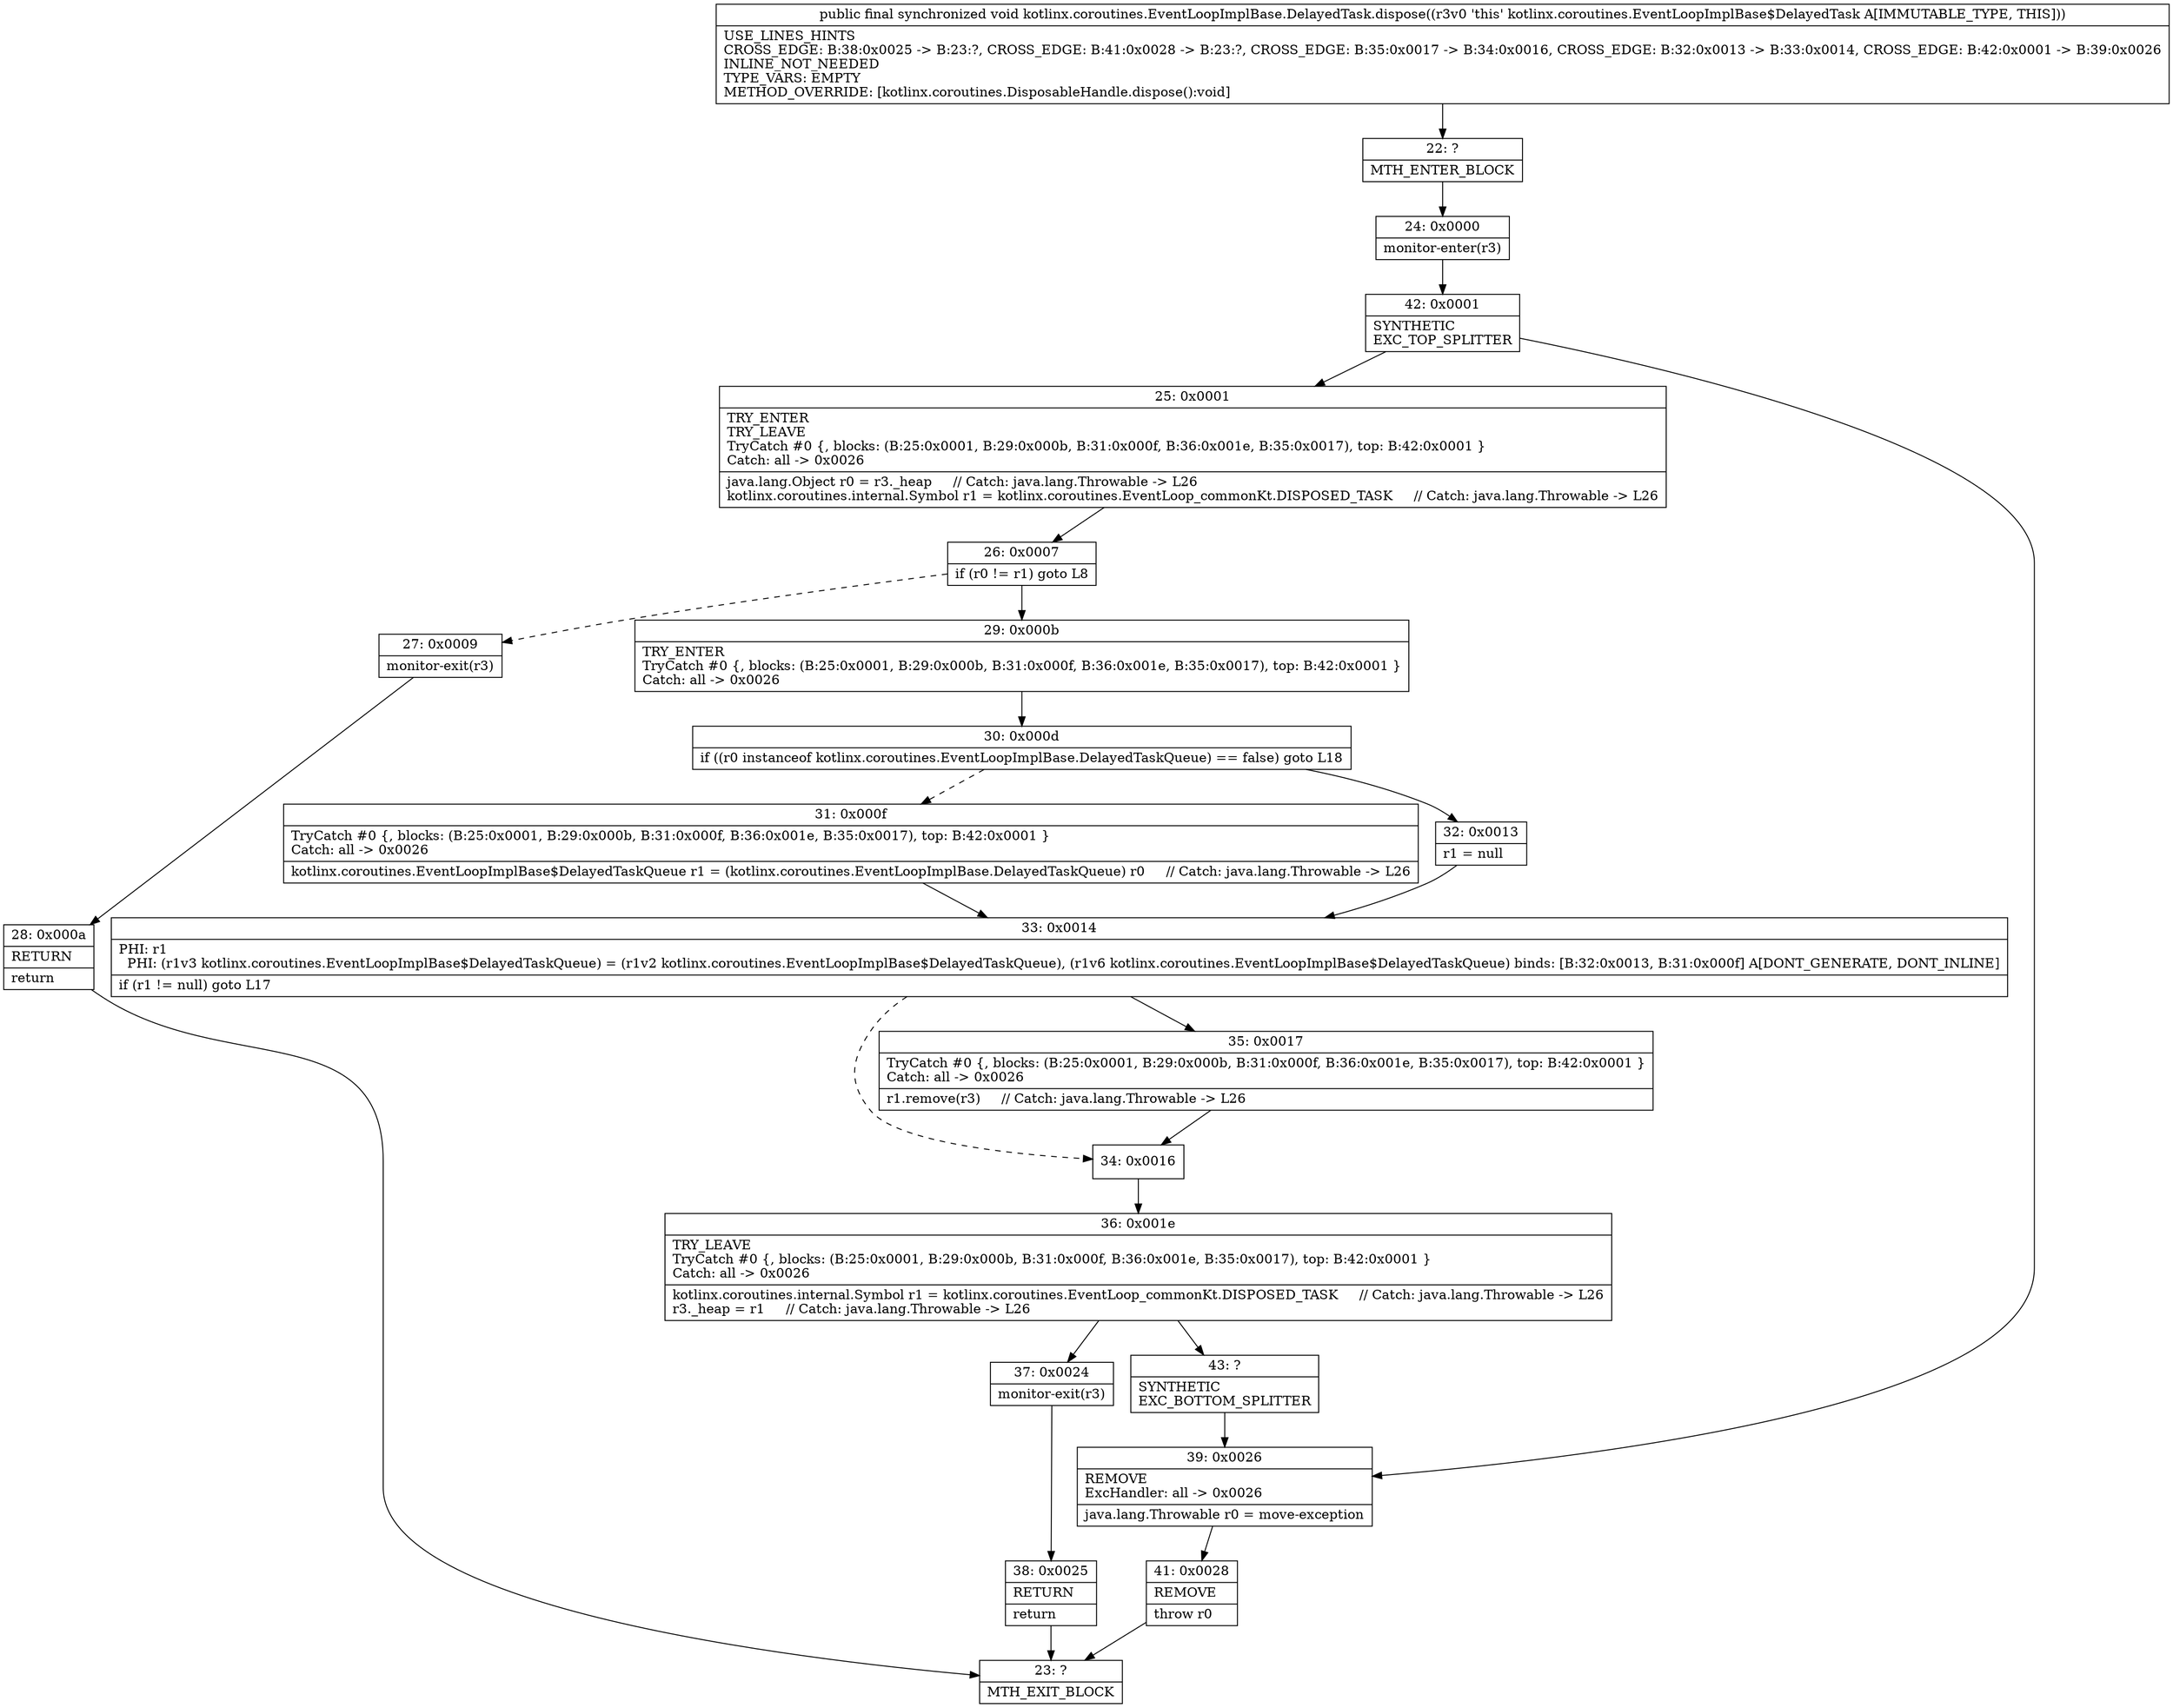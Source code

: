 digraph "CFG forkotlinx.coroutines.EventLoopImplBase.DelayedTask.dispose()V" {
Node_22 [shape=record,label="{22\:\ ?|MTH_ENTER_BLOCK\l}"];
Node_24 [shape=record,label="{24\:\ 0x0000|monitor\-enter(r3)\l}"];
Node_42 [shape=record,label="{42\:\ 0x0001|SYNTHETIC\lEXC_TOP_SPLITTER\l}"];
Node_25 [shape=record,label="{25\:\ 0x0001|TRY_ENTER\lTRY_LEAVE\lTryCatch #0 \{, blocks: (B:25:0x0001, B:29:0x000b, B:31:0x000f, B:36:0x001e, B:35:0x0017), top: B:42:0x0001 \}\lCatch: all \-\> 0x0026\l|java.lang.Object r0 = r3._heap     \/\/ Catch: java.lang.Throwable \-\> L26\lkotlinx.coroutines.internal.Symbol r1 = kotlinx.coroutines.EventLoop_commonKt.DISPOSED_TASK     \/\/ Catch: java.lang.Throwable \-\> L26\l}"];
Node_26 [shape=record,label="{26\:\ 0x0007|if (r0 != r1) goto L8\l}"];
Node_27 [shape=record,label="{27\:\ 0x0009|monitor\-exit(r3)\l}"];
Node_28 [shape=record,label="{28\:\ 0x000a|RETURN\l|return\l}"];
Node_23 [shape=record,label="{23\:\ ?|MTH_EXIT_BLOCK\l}"];
Node_29 [shape=record,label="{29\:\ 0x000b|TRY_ENTER\lTryCatch #0 \{, blocks: (B:25:0x0001, B:29:0x000b, B:31:0x000f, B:36:0x001e, B:35:0x0017), top: B:42:0x0001 \}\lCatch: all \-\> 0x0026\l}"];
Node_30 [shape=record,label="{30\:\ 0x000d|if ((r0 instanceof kotlinx.coroutines.EventLoopImplBase.DelayedTaskQueue) == false) goto L18\l}"];
Node_31 [shape=record,label="{31\:\ 0x000f|TryCatch #0 \{, blocks: (B:25:0x0001, B:29:0x000b, B:31:0x000f, B:36:0x001e, B:35:0x0017), top: B:42:0x0001 \}\lCatch: all \-\> 0x0026\l|kotlinx.coroutines.EventLoopImplBase$DelayedTaskQueue r1 = (kotlinx.coroutines.EventLoopImplBase.DelayedTaskQueue) r0     \/\/ Catch: java.lang.Throwable \-\> L26\l}"];
Node_33 [shape=record,label="{33\:\ 0x0014|PHI: r1 \l  PHI: (r1v3 kotlinx.coroutines.EventLoopImplBase$DelayedTaskQueue) = (r1v2 kotlinx.coroutines.EventLoopImplBase$DelayedTaskQueue), (r1v6 kotlinx.coroutines.EventLoopImplBase$DelayedTaskQueue) binds: [B:32:0x0013, B:31:0x000f] A[DONT_GENERATE, DONT_INLINE]\l|if (r1 != null) goto L17\l}"];
Node_34 [shape=record,label="{34\:\ 0x0016}"];
Node_36 [shape=record,label="{36\:\ 0x001e|TRY_LEAVE\lTryCatch #0 \{, blocks: (B:25:0x0001, B:29:0x000b, B:31:0x000f, B:36:0x001e, B:35:0x0017), top: B:42:0x0001 \}\lCatch: all \-\> 0x0026\l|kotlinx.coroutines.internal.Symbol r1 = kotlinx.coroutines.EventLoop_commonKt.DISPOSED_TASK     \/\/ Catch: java.lang.Throwable \-\> L26\lr3._heap = r1     \/\/ Catch: java.lang.Throwable \-\> L26\l}"];
Node_37 [shape=record,label="{37\:\ 0x0024|monitor\-exit(r3)\l}"];
Node_38 [shape=record,label="{38\:\ 0x0025|RETURN\l|return\l}"];
Node_43 [shape=record,label="{43\:\ ?|SYNTHETIC\lEXC_BOTTOM_SPLITTER\l}"];
Node_35 [shape=record,label="{35\:\ 0x0017|TryCatch #0 \{, blocks: (B:25:0x0001, B:29:0x000b, B:31:0x000f, B:36:0x001e, B:35:0x0017), top: B:42:0x0001 \}\lCatch: all \-\> 0x0026\l|r1.remove(r3)     \/\/ Catch: java.lang.Throwable \-\> L26\l}"];
Node_32 [shape=record,label="{32\:\ 0x0013|r1 = null\l}"];
Node_39 [shape=record,label="{39\:\ 0x0026|REMOVE\lExcHandler: all \-\> 0x0026\l|java.lang.Throwable r0 = move\-exception\l}"];
Node_41 [shape=record,label="{41\:\ 0x0028|REMOVE\l|throw r0\l}"];
MethodNode[shape=record,label="{public final synchronized void kotlinx.coroutines.EventLoopImplBase.DelayedTask.dispose((r3v0 'this' kotlinx.coroutines.EventLoopImplBase$DelayedTask A[IMMUTABLE_TYPE, THIS]))  | USE_LINES_HINTS\lCROSS_EDGE: B:38:0x0025 \-\> B:23:?, CROSS_EDGE: B:41:0x0028 \-\> B:23:?, CROSS_EDGE: B:35:0x0017 \-\> B:34:0x0016, CROSS_EDGE: B:32:0x0013 \-\> B:33:0x0014, CROSS_EDGE: B:42:0x0001 \-\> B:39:0x0026\lINLINE_NOT_NEEDED\lTYPE_VARS: EMPTY\lMETHOD_OVERRIDE: [kotlinx.coroutines.DisposableHandle.dispose():void]\l}"];
MethodNode -> Node_22;Node_22 -> Node_24;
Node_24 -> Node_42;
Node_42 -> Node_25;
Node_42 -> Node_39;
Node_25 -> Node_26;
Node_26 -> Node_27[style=dashed];
Node_26 -> Node_29;
Node_27 -> Node_28;
Node_28 -> Node_23;
Node_29 -> Node_30;
Node_30 -> Node_31[style=dashed];
Node_30 -> Node_32;
Node_31 -> Node_33;
Node_33 -> Node_34[style=dashed];
Node_33 -> Node_35;
Node_34 -> Node_36;
Node_36 -> Node_37;
Node_36 -> Node_43;
Node_37 -> Node_38;
Node_38 -> Node_23;
Node_43 -> Node_39;
Node_35 -> Node_34;
Node_32 -> Node_33;
Node_39 -> Node_41;
Node_41 -> Node_23;
}

